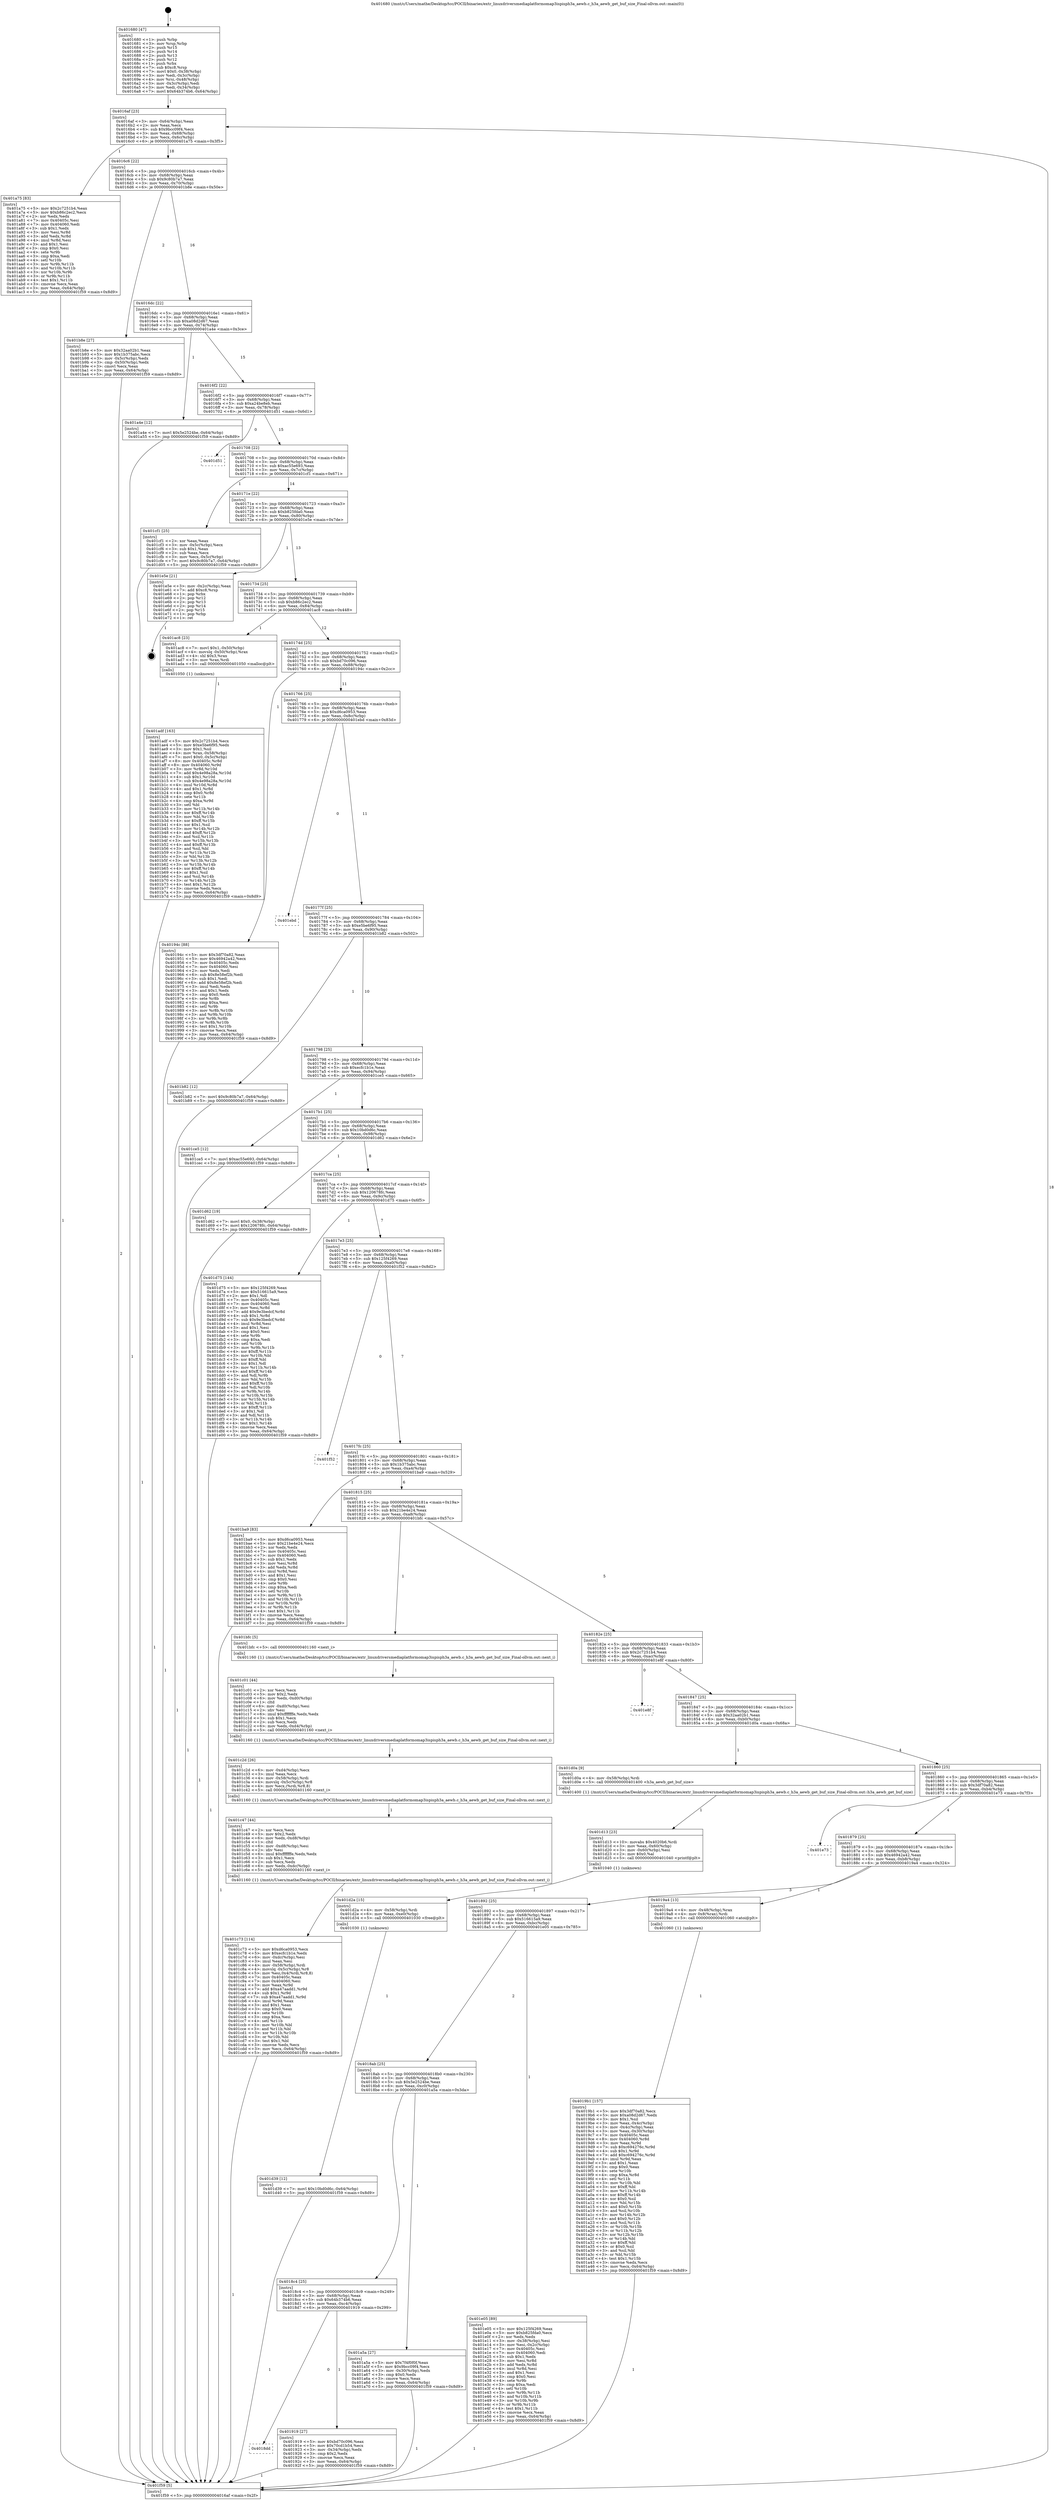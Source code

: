digraph "0x401680" {
  label = "0x401680 (/mnt/c/Users/mathe/Desktop/tcc/POCII/binaries/extr_linuxdriversmediaplatformomap3ispisph3a_aewb.c_h3a_aewb_get_buf_size_Final-ollvm.out::main(0))"
  labelloc = "t"
  node[shape=record]

  Entry [label="",width=0.3,height=0.3,shape=circle,fillcolor=black,style=filled]
  "0x4016af" [label="{
     0x4016af [23]\l
     | [instrs]\l
     &nbsp;&nbsp;0x4016af \<+3\>: mov -0x64(%rbp),%eax\l
     &nbsp;&nbsp;0x4016b2 \<+2\>: mov %eax,%ecx\l
     &nbsp;&nbsp;0x4016b4 \<+6\>: sub $0x9bcc09f4,%ecx\l
     &nbsp;&nbsp;0x4016ba \<+3\>: mov %eax,-0x68(%rbp)\l
     &nbsp;&nbsp;0x4016bd \<+3\>: mov %ecx,-0x6c(%rbp)\l
     &nbsp;&nbsp;0x4016c0 \<+6\>: je 0000000000401a75 \<main+0x3f5\>\l
  }"]
  "0x401a75" [label="{
     0x401a75 [83]\l
     | [instrs]\l
     &nbsp;&nbsp;0x401a75 \<+5\>: mov $0x2c7251b4,%eax\l
     &nbsp;&nbsp;0x401a7a \<+5\>: mov $0xb86c2ec2,%ecx\l
     &nbsp;&nbsp;0x401a7f \<+2\>: xor %edx,%edx\l
     &nbsp;&nbsp;0x401a81 \<+7\>: mov 0x40405c,%esi\l
     &nbsp;&nbsp;0x401a88 \<+7\>: mov 0x404060,%edi\l
     &nbsp;&nbsp;0x401a8f \<+3\>: sub $0x1,%edx\l
     &nbsp;&nbsp;0x401a92 \<+3\>: mov %esi,%r8d\l
     &nbsp;&nbsp;0x401a95 \<+3\>: add %edx,%r8d\l
     &nbsp;&nbsp;0x401a98 \<+4\>: imul %r8d,%esi\l
     &nbsp;&nbsp;0x401a9c \<+3\>: and $0x1,%esi\l
     &nbsp;&nbsp;0x401a9f \<+3\>: cmp $0x0,%esi\l
     &nbsp;&nbsp;0x401aa2 \<+4\>: sete %r9b\l
     &nbsp;&nbsp;0x401aa6 \<+3\>: cmp $0xa,%edi\l
     &nbsp;&nbsp;0x401aa9 \<+4\>: setl %r10b\l
     &nbsp;&nbsp;0x401aad \<+3\>: mov %r9b,%r11b\l
     &nbsp;&nbsp;0x401ab0 \<+3\>: and %r10b,%r11b\l
     &nbsp;&nbsp;0x401ab3 \<+3\>: xor %r10b,%r9b\l
     &nbsp;&nbsp;0x401ab6 \<+3\>: or %r9b,%r11b\l
     &nbsp;&nbsp;0x401ab9 \<+4\>: test $0x1,%r11b\l
     &nbsp;&nbsp;0x401abd \<+3\>: cmovne %ecx,%eax\l
     &nbsp;&nbsp;0x401ac0 \<+3\>: mov %eax,-0x64(%rbp)\l
     &nbsp;&nbsp;0x401ac3 \<+5\>: jmp 0000000000401f59 \<main+0x8d9\>\l
  }"]
  "0x4016c6" [label="{
     0x4016c6 [22]\l
     | [instrs]\l
     &nbsp;&nbsp;0x4016c6 \<+5\>: jmp 00000000004016cb \<main+0x4b\>\l
     &nbsp;&nbsp;0x4016cb \<+3\>: mov -0x68(%rbp),%eax\l
     &nbsp;&nbsp;0x4016ce \<+5\>: sub $0x9c80b7a7,%eax\l
     &nbsp;&nbsp;0x4016d3 \<+3\>: mov %eax,-0x70(%rbp)\l
     &nbsp;&nbsp;0x4016d6 \<+6\>: je 0000000000401b8e \<main+0x50e\>\l
  }"]
  Exit [label="",width=0.3,height=0.3,shape=circle,fillcolor=black,style=filled,peripheries=2]
  "0x401b8e" [label="{
     0x401b8e [27]\l
     | [instrs]\l
     &nbsp;&nbsp;0x401b8e \<+5\>: mov $0x32aa02b1,%eax\l
     &nbsp;&nbsp;0x401b93 \<+5\>: mov $0x1b375abc,%ecx\l
     &nbsp;&nbsp;0x401b98 \<+3\>: mov -0x5c(%rbp),%edx\l
     &nbsp;&nbsp;0x401b9b \<+3\>: cmp -0x50(%rbp),%edx\l
     &nbsp;&nbsp;0x401b9e \<+3\>: cmovl %ecx,%eax\l
     &nbsp;&nbsp;0x401ba1 \<+3\>: mov %eax,-0x64(%rbp)\l
     &nbsp;&nbsp;0x401ba4 \<+5\>: jmp 0000000000401f59 \<main+0x8d9\>\l
  }"]
  "0x4016dc" [label="{
     0x4016dc [22]\l
     | [instrs]\l
     &nbsp;&nbsp;0x4016dc \<+5\>: jmp 00000000004016e1 \<main+0x61\>\l
     &nbsp;&nbsp;0x4016e1 \<+3\>: mov -0x68(%rbp),%eax\l
     &nbsp;&nbsp;0x4016e4 \<+5\>: sub $0xa08d2d67,%eax\l
     &nbsp;&nbsp;0x4016e9 \<+3\>: mov %eax,-0x74(%rbp)\l
     &nbsp;&nbsp;0x4016ec \<+6\>: je 0000000000401a4e \<main+0x3ce\>\l
  }"]
  "0x401d39" [label="{
     0x401d39 [12]\l
     | [instrs]\l
     &nbsp;&nbsp;0x401d39 \<+7\>: movl $0x10bd0d6c,-0x64(%rbp)\l
     &nbsp;&nbsp;0x401d40 \<+5\>: jmp 0000000000401f59 \<main+0x8d9\>\l
  }"]
  "0x401a4e" [label="{
     0x401a4e [12]\l
     | [instrs]\l
     &nbsp;&nbsp;0x401a4e \<+7\>: movl $0x5e2524be,-0x64(%rbp)\l
     &nbsp;&nbsp;0x401a55 \<+5\>: jmp 0000000000401f59 \<main+0x8d9\>\l
  }"]
  "0x4016f2" [label="{
     0x4016f2 [22]\l
     | [instrs]\l
     &nbsp;&nbsp;0x4016f2 \<+5\>: jmp 00000000004016f7 \<main+0x77\>\l
     &nbsp;&nbsp;0x4016f7 \<+3\>: mov -0x68(%rbp),%eax\l
     &nbsp;&nbsp;0x4016fa \<+5\>: sub $0xa24be8eb,%eax\l
     &nbsp;&nbsp;0x4016ff \<+3\>: mov %eax,-0x78(%rbp)\l
     &nbsp;&nbsp;0x401702 \<+6\>: je 0000000000401d51 \<main+0x6d1\>\l
  }"]
  "0x401d2a" [label="{
     0x401d2a [15]\l
     | [instrs]\l
     &nbsp;&nbsp;0x401d2a \<+4\>: mov -0x58(%rbp),%rdi\l
     &nbsp;&nbsp;0x401d2e \<+6\>: mov %eax,-0xe0(%rbp)\l
     &nbsp;&nbsp;0x401d34 \<+5\>: call 0000000000401030 \<free@plt\>\l
     | [calls]\l
     &nbsp;&nbsp;0x401030 \{1\} (unknown)\l
  }"]
  "0x401d51" [label="{
     0x401d51\l
  }", style=dashed]
  "0x401708" [label="{
     0x401708 [22]\l
     | [instrs]\l
     &nbsp;&nbsp;0x401708 \<+5\>: jmp 000000000040170d \<main+0x8d\>\l
     &nbsp;&nbsp;0x40170d \<+3\>: mov -0x68(%rbp),%eax\l
     &nbsp;&nbsp;0x401710 \<+5\>: sub $0xac55e693,%eax\l
     &nbsp;&nbsp;0x401715 \<+3\>: mov %eax,-0x7c(%rbp)\l
     &nbsp;&nbsp;0x401718 \<+6\>: je 0000000000401cf1 \<main+0x671\>\l
  }"]
  "0x401d13" [label="{
     0x401d13 [23]\l
     | [instrs]\l
     &nbsp;&nbsp;0x401d13 \<+10\>: movabs $0x4020b6,%rdi\l
     &nbsp;&nbsp;0x401d1d \<+3\>: mov %eax,-0x60(%rbp)\l
     &nbsp;&nbsp;0x401d20 \<+3\>: mov -0x60(%rbp),%esi\l
     &nbsp;&nbsp;0x401d23 \<+2\>: mov $0x0,%al\l
     &nbsp;&nbsp;0x401d25 \<+5\>: call 0000000000401040 \<printf@plt\>\l
     | [calls]\l
     &nbsp;&nbsp;0x401040 \{1\} (unknown)\l
  }"]
  "0x401cf1" [label="{
     0x401cf1 [25]\l
     | [instrs]\l
     &nbsp;&nbsp;0x401cf1 \<+2\>: xor %eax,%eax\l
     &nbsp;&nbsp;0x401cf3 \<+3\>: mov -0x5c(%rbp),%ecx\l
     &nbsp;&nbsp;0x401cf6 \<+3\>: sub $0x1,%eax\l
     &nbsp;&nbsp;0x401cf9 \<+2\>: sub %eax,%ecx\l
     &nbsp;&nbsp;0x401cfb \<+3\>: mov %ecx,-0x5c(%rbp)\l
     &nbsp;&nbsp;0x401cfe \<+7\>: movl $0x9c80b7a7,-0x64(%rbp)\l
     &nbsp;&nbsp;0x401d05 \<+5\>: jmp 0000000000401f59 \<main+0x8d9\>\l
  }"]
  "0x40171e" [label="{
     0x40171e [22]\l
     | [instrs]\l
     &nbsp;&nbsp;0x40171e \<+5\>: jmp 0000000000401723 \<main+0xa3\>\l
     &nbsp;&nbsp;0x401723 \<+3\>: mov -0x68(%rbp),%eax\l
     &nbsp;&nbsp;0x401726 \<+5\>: sub $0xb825fda0,%eax\l
     &nbsp;&nbsp;0x40172b \<+3\>: mov %eax,-0x80(%rbp)\l
     &nbsp;&nbsp;0x40172e \<+6\>: je 0000000000401e5e \<main+0x7de\>\l
  }"]
  "0x401c73" [label="{
     0x401c73 [114]\l
     | [instrs]\l
     &nbsp;&nbsp;0x401c73 \<+5\>: mov $0xd6ca0953,%ecx\l
     &nbsp;&nbsp;0x401c78 \<+5\>: mov $0xecfc1b1e,%edx\l
     &nbsp;&nbsp;0x401c7d \<+6\>: mov -0xdc(%rbp),%esi\l
     &nbsp;&nbsp;0x401c83 \<+3\>: imul %eax,%esi\l
     &nbsp;&nbsp;0x401c86 \<+4\>: mov -0x58(%rbp),%rdi\l
     &nbsp;&nbsp;0x401c8a \<+4\>: movslq -0x5c(%rbp),%r8\l
     &nbsp;&nbsp;0x401c8e \<+5\>: mov %esi,0x4(%rdi,%r8,8)\l
     &nbsp;&nbsp;0x401c93 \<+7\>: mov 0x40405c,%eax\l
     &nbsp;&nbsp;0x401c9a \<+7\>: mov 0x404060,%esi\l
     &nbsp;&nbsp;0x401ca1 \<+3\>: mov %eax,%r9d\l
     &nbsp;&nbsp;0x401ca4 \<+7\>: add $0xa47aadd1,%r9d\l
     &nbsp;&nbsp;0x401cab \<+4\>: sub $0x1,%r9d\l
     &nbsp;&nbsp;0x401caf \<+7\>: sub $0xa47aadd1,%r9d\l
     &nbsp;&nbsp;0x401cb6 \<+4\>: imul %r9d,%eax\l
     &nbsp;&nbsp;0x401cba \<+3\>: and $0x1,%eax\l
     &nbsp;&nbsp;0x401cbd \<+3\>: cmp $0x0,%eax\l
     &nbsp;&nbsp;0x401cc0 \<+4\>: sete %r10b\l
     &nbsp;&nbsp;0x401cc4 \<+3\>: cmp $0xa,%esi\l
     &nbsp;&nbsp;0x401cc7 \<+4\>: setl %r11b\l
     &nbsp;&nbsp;0x401ccb \<+3\>: mov %r10b,%bl\l
     &nbsp;&nbsp;0x401cce \<+3\>: and %r11b,%bl\l
     &nbsp;&nbsp;0x401cd1 \<+3\>: xor %r11b,%r10b\l
     &nbsp;&nbsp;0x401cd4 \<+3\>: or %r10b,%bl\l
     &nbsp;&nbsp;0x401cd7 \<+3\>: test $0x1,%bl\l
     &nbsp;&nbsp;0x401cda \<+3\>: cmovne %edx,%ecx\l
     &nbsp;&nbsp;0x401cdd \<+3\>: mov %ecx,-0x64(%rbp)\l
     &nbsp;&nbsp;0x401ce0 \<+5\>: jmp 0000000000401f59 \<main+0x8d9\>\l
  }"]
  "0x401e5e" [label="{
     0x401e5e [21]\l
     | [instrs]\l
     &nbsp;&nbsp;0x401e5e \<+3\>: mov -0x2c(%rbp),%eax\l
     &nbsp;&nbsp;0x401e61 \<+7\>: add $0xc8,%rsp\l
     &nbsp;&nbsp;0x401e68 \<+1\>: pop %rbx\l
     &nbsp;&nbsp;0x401e69 \<+2\>: pop %r12\l
     &nbsp;&nbsp;0x401e6b \<+2\>: pop %r13\l
     &nbsp;&nbsp;0x401e6d \<+2\>: pop %r14\l
     &nbsp;&nbsp;0x401e6f \<+2\>: pop %r15\l
     &nbsp;&nbsp;0x401e71 \<+1\>: pop %rbp\l
     &nbsp;&nbsp;0x401e72 \<+1\>: ret\l
  }"]
  "0x401734" [label="{
     0x401734 [25]\l
     | [instrs]\l
     &nbsp;&nbsp;0x401734 \<+5\>: jmp 0000000000401739 \<main+0xb9\>\l
     &nbsp;&nbsp;0x401739 \<+3\>: mov -0x68(%rbp),%eax\l
     &nbsp;&nbsp;0x40173c \<+5\>: sub $0xb86c2ec2,%eax\l
     &nbsp;&nbsp;0x401741 \<+6\>: mov %eax,-0x84(%rbp)\l
     &nbsp;&nbsp;0x401747 \<+6\>: je 0000000000401ac8 \<main+0x448\>\l
  }"]
  "0x401c47" [label="{
     0x401c47 [44]\l
     | [instrs]\l
     &nbsp;&nbsp;0x401c47 \<+2\>: xor %ecx,%ecx\l
     &nbsp;&nbsp;0x401c49 \<+5\>: mov $0x2,%edx\l
     &nbsp;&nbsp;0x401c4e \<+6\>: mov %edx,-0xd8(%rbp)\l
     &nbsp;&nbsp;0x401c54 \<+1\>: cltd\l
     &nbsp;&nbsp;0x401c55 \<+6\>: mov -0xd8(%rbp),%esi\l
     &nbsp;&nbsp;0x401c5b \<+2\>: idiv %esi\l
     &nbsp;&nbsp;0x401c5d \<+6\>: imul $0xfffffffe,%edx,%edx\l
     &nbsp;&nbsp;0x401c63 \<+3\>: sub $0x1,%ecx\l
     &nbsp;&nbsp;0x401c66 \<+2\>: sub %ecx,%edx\l
     &nbsp;&nbsp;0x401c68 \<+6\>: mov %edx,-0xdc(%rbp)\l
     &nbsp;&nbsp;0x401c6e \<+5\>: call 0000000000401160 \<next_i\>\l
     | [calls]\l
     &nbsp;&nbsp;0x401160 \{1\} (/mnt/c/Users/mathe/Desktop/tcc/POCII/binaries/extr_linuxdriversmediaplatformomap3ispisph3a_aewb.c_h3a_aewb_get_buf_size_Final-ollvm.out::next_i)\l
  }"]
  "0x401ac8" [label="{
     0x401ac8 [23]\l
     | [instrs]\l
     &nbsp;&nbsp;0x401ac8 \<+7\>: movl $0x1,-0x50(%rbp)\l
     &nbsp;&nbsp;0x401acf \<+4\>: movslq -0x50(%rbp),%rax\l
     &nbsp;&nbsp;0x401ad3 \<+4\>: shl $0x3,%rax\l
     &nbsp;&nbsp;0x401ad7 \<+3\>: mov %rax,%rdi\l
     &nbsp;&nbsp;0x401ada \<+5\>: call 0000000000401050 \<malloc@plt\>\l
     | [calls]\l
     &nbsp;&nbsp;0x401050 \{1\} (unknown)\l
  }"]
  "0x40174d" [label="{
     0x40174d [25]\l
     | [instrs]\l
     &nbsp;&nbsp;0x40174d \<+5\>: jmp 0000000000401752 \<main+0xd2\>\l
     &nbsp;&nbsp;0x401752 \<+3\>: mov -0x68(%rbp),%eax\l
     &nbsp;&nbsp;0x401755 \<+5\>: sub $0xbd70c096,%eax\l
     &nbsp;&nbsp;0x40175a \<+6\>: mov %eax,-0x88(%rbp)\l
     &nbsp;&nbsp;0x401760 \<+6\>: je 000000000040194c \<main+0x2cc\>\l
  }"]
  "0x401c2d" [label="{
     0x401c2d [26]\l
     | [instrs]\l
     &nbsp;&nbsp;0x401c2d \<+6\>: mov -0xd4(%rbp),%ecx\l
     &nbsp;&nbsp;0x401c33 \<+3\>: imul %eax,%ecx\l
     &nbsp;&nbsp;0x401c36 \<+4\>: mov -0x58(%rbp),%rdi\l
     &nbsp;&nbsp;0x401c3a \<+4\>: movslq -0x5c(%rbp),%r8\l
     &nbsp;&nbsp;0x401c3e \<+4\>: mov %ecx,(%rdi,%r8,8)\l
     &nbsp;&nbsp;0x401c42 \<+5\>: call 0000000000401160 \<next_i\>\l
     | [calls]\l
     &nbsp;&nbsp;0x401160 \{1\} (/mnt/c/Users/mathe/Desktop/tcc/POCII/binaries/extr_linuxdriversmediaplatformomap3ispisph3a_aewb.c_h3a_aewb_get_buf_size_Final-ollvm.out::next_i)\l
  }"]
  "0x40194c" [label="{
     0x40194c [88]\l
     | [instrs]\l
     &nbsp;&nbsp;0x40194c \<+5\>: mov $0x3df70a82,%eax\l
     &nbsp;&nbsp;0x401951 \<+5\>: mov $0x46942a42,%ecx\l
     &nbsp;&nbsp;0x401956 \<+7\>: mov 0x40405c,%edx\l
     &nbsp;&nbsp;0x40195d \<+7\>: mov 0x404060,%esi\l
     &nbsp;&nbsp;0x401964 \<+2\>: mov %edx,%edi\l
     &nbsp;&nbsp;0x401966 \<+6\>: sub $0x8e58ef2b,%edi\l
     &nbsp;&nbsp;0x40196c \<+3\>: sub $0x1,%edi\l
     &nbsp;&nbsp;0x40196f \<+6\>: add $0x8e58ef2b,%edi\l
     &nbsp;&nbsp;0x401975 \<+3\>: imul %edi,%edx\l
     &nbsp;&nbsp;0x401978 \<+3\>: and $0x1,%edx\l
     &nbsp;&nbsp;0x40197b \<+3\>: cmp $0x0,%edx\l
     &nbsp;&nbsp;0x40197e \<+4\>: sete %r8b\l
     &nbsp;&nbsp;0x401982 \<+3\>: cmp $0xa,%esi\l
     &nbsp;&nbsp;0x401985 \<+4\>: setl %r9b\l
     &nbsp;&nbsp;0x401989 \<+3\>: mov %r8b,%r10b\l
     &nbsp;&nbsp;0x40198c \<+3\>: and %r9b,%r10b\l
     &nbsp;&nbsp;0x40198f \<+3\>: xor %r9b,%r8b\l
     &nbsp;&nbsp;0x401992 \<+3\>: or %r8b,%r10b\l
     &nbsp;&nbsp;0x401995 \<+4\>: test $0x1,%r10b\l
     &nbsp;&nbsp;0x401999 \<+3\>: cmovne %ecx,%eax\l
     &nbsp;&nbsp;0x40199c \<+3\>: mov %eax,-0x64(%rbp)\l
     &nbsp;&nbsp;0x40199f \<+5\>: jmp 0000000000401f59 \<main+0x8d9\>\l
  }"]
  "0x401766" [label="{
     0x401766 [25]\l
     | [instrs]\l
     &nbsp;&nbsp;0x401766 \<+5\>: jmp 000000000040176b \<main+0xeb\>\l
     &nbsp;&nbsp;0x40176b \<+3\>: mov -0x68(%rbp),%eax\l
     &nbsp;&nbsp;0x40176e \<+5\>: sub $0xd6ca0953,%eax\l
     &nbsp;&nbsp;0x401773 \<+6\>: mov %eax,-0x8c(%rbp)\l
     &nbsp;&nbsp;0x401779 \<+6\>: je 0000000000401ebd \<main+0x83d\>\l
  }"]
  "0x401c01" [label="{
     0x401c01 [44]\l
     | [instrs]\l
     &nbsp;&nbsp;0x401c01 \<+2\>: xor %ecx,%ecx\l
     &nbsp;&nbsp;0x401c03 \<+5\>: mov $0x2,%edx\l
     &nbsp;&nbsp;0x401c08 \<+6\>: mov %edx,-0xd0(%rbp)\l
     &nbsp;&nbsp;0x401c0e \<+1\>: cltd\l
     &nbsp;&nbsp;0x401c0f \<+6\>: mov -0xd0(%rbp),%esi\l
     &nbsp;&nbsp;0x401c15 \<+2\>: idiv %esi\l
     &nbsp;&nbsp;0x401c17 \<+6\>: imul $0xfffffffe,%edx,%edx\l
     &nbsp;&nbsp;0x401c1d \<+3\>: sub $0x1,%ecx\l
     &nbsp;&nbsp;0x401c20 \<+2\>: sub %ecx,%edx\l
     &nbsp;&nbsp;0x401c22 \<+6\>: mov %edx,-0xd4(%rbp)\l
     &nbsp;&nbsp;0x401c28 \<+5\>: call 0000000000401160 \<next_i\>\l
     | [calls]\l
     &nbsp;&nbsp;0x401160 \{1\} (/mnt/c/Users/mathe/Desktop/tcc/POCII/binaries/extr_linuxdriversmediaplatformomap3ispisph3a_aewb.c_h3a_aewb_get_buf_size_Final-ollvm.out::next_i)\l
  }"]
  "0x401ebd" [label="{
     0x401ebd\l
  }", style=dashed]
  "0x40177f" [label="{
     0x40177f [25]\l
     | [instrs]\l
     &nbsp;&nbsp;0x40177f \<+5\>: jmp 0000000000401784 \<main+0x104\>\l
     &nbsp;&nbsp;0x401784 \<+3\>: mov -0x68(%rbp),%eax\l
     &nbsp;&nbsp;0x401787 \<+5\>: sub $0xe5be6f95,%eax\l
     &nbsp;&nbsp;0x40178c \<+6\>: mov %eax,-0x90(%rbp)\l
     &nbsp;&nbsp;0x401792 \<+6\>: je 0000000000401b82 \<main+0x502\>\l
  }"]
  "0x401adf" [label="{
     0x401adf [163]\l
     | [instrs]\l
     &nbsp;&nbsp;0x401adf \<+5\>: mov $0x2c7251b4,%ecx\l
     &nbsp;&nbsp;0x401ae4 \<+5\>: mov $0xe5be6f95,%edx\l
     &nbsp;&nbsp;0x401ae9 \<+3\>: mov $0x1,%sil\l
     &nbsp;&nbsp;0x401aec \<+4\>: mov %rax,-0x58(%rbp)\l
     &nbsp;&nbsp;0x401af0 \<+7\>: movl $0x0,-0x5c(%rbp)\l
     &nbsp;&nbsp;0x401af7 \<+8\>: mov 0x40405c,%r8d\l
     &nbsp;&nbsp;0x401aff \<+8\>: mov 0x404060,%r9d\l
     &nbsp;&nbsp;0x401b07 \<+3\>: mov %r8d,%r10d\l
     &nbsp;&nbsp;0x401b0a \<+7\>: add $0x4e98a28a,%r10d\l
     &nbsp;&nbsp;0x401b11 \<+4\>: sub $0x1,%r10d\l
     &nbsp;&nbsp;0x401b15 \<+7\>: sub $0x4e98a28a,%r10d\l
     &nbsp;&nbsp;0x401b1c \<+4\>: imul %r10d,%r8d\l
     &nbsp;&nbsp;0x401b20 \<+4\>: and $0x1,%r8d\l
     &nbsp;&nbsp;0x401b24 \<+4\>: cmp $0x0,%r8d\l
     &nbsp;&nbsp;0x401b28 \<+4\>: sete %r11b\l
     &nbsp;&nbsp;0x401b2c \<+4\>: cmp $0xa,%r9d\l
     &nbsp;&nbsp;0x401b30 \<+3\>: setl %bl\l
     &nbsp;&nbsp;0x401b33 \<+3\>: mov %r11b,%r14b\l
     &nbsp;&nbsp;0x401b36 \<+4\>: xor $0xff,%r14b\l
     &nbsp;&nbsp;0x401b3a \<+3\>: mov %bl,%r15b\l
     &nbsp;&nbsp;0x401b3d \<+4\>: xor $0xff,%r15b\l
     &nbsp;&nbsp;0x401b41 \<+4\>: xor $0x1,%sil\l
     &nbsp;&nbsp;0x401b45 \<+3\>: mov %r14b,%r12b\l
     &nbsp;&nbsp;0x401b48 \<+4\>: and $0xff,%r12b\l
     &nbsp;&nbsp;0x401b4c \<+3\>: and %sil,%r11b\l
     &nbsp;&nbsp;0x401b4f \<+3\>: mov %r15b,%r13b\l
     &nbsp;&nbsp;0x401b52 \<+4\>: and $0xff,%r13b\l
     &nbsp;&nbsp;0x401b56 \<+3\>: and %sil,%bl\l
     &nbsp;&nbsp;0x401b59 \<+3\>: or %r11b,%r12b\l
     &nbsp;&nbsp;0x401b5c \<+3\>: or %bl,%r13b\l
     &nbsp;&nbsp;0x401b5f \<+3\>: xor %r13b,%r12b\l
     &nbsp;&nbsp;0x401b62 \<+3\>: or %r15b,%r14b\l
     &nbsp;&nbsp;0x401b65 \<+4\>: xor $0xff,%r14b\l
     &nbsp;&nbsp;0x401b69 \<+4\>: or $0x1,%sil\l
     &nbsp;&nbsp;0x401b6d \<+3\>: and %sil,%r14b\l
     &nbsp;&nbsp;0x401b70 \<+3\>: or %r14b,%r12b\l
     &nbsp;&nbsp;0x401b73 \<+4\>: test $0x1,%r12b\l
     &nbsp;&nbsp;0x401b77 \<+3\>: cmovne %edx,%ecx\l
     &nbsp;&nbsp;0x401b7a \<+3\>: mov %ecx,-0x64(%rbp)\l
     &nbsp;&nbsp;0x401b7d \<+5\>: jmp 0000000000401f59 \<main+0x8d9\>\l
  }"]
  "0x401b82" [label="{
     0x401b82 [12]\l
     | [instrs]\l
     &nbsp;&nbsp;0x401b82 \<+7\>: movl $0x9c80b7a7,-0x64(%rbp)\l
     &nbsp;&nbsp;0x401b89 \<+5\>: jmp 0000000000401f59 \<main+0x8d9\>\l
  }"]
  "0x401798" [label="{
     0x401798 [25]\l
     | [instrs]\l
     &nbsp;&nbsp;0x401798 \<+5\>: jmp 000000000040179d \<main+0x11d\>\l
     &nbsp;&nbsp;0x40179d \<+3\>: mov -0x68(%rbp),%eax\l
     &nbsp;&nbsp;0x4017a0 \<+5\>: sub $0xecfc1b1e,%eax\l
     &nbsp;&nbsp;0x4017a5 \<+6\>: mov %eax,-0x94(%rbp)\l
     &nbsp;&nbsp;0x4017ab \<+6\>: je 0000000000401ce5 \<main+0x665\>\l
  }"]
  "0x4019b1" [label="{
     0x4019b1 [157]\l
     | [instrs]\l
     &nbsp;&nbsp;0x4019b1 \<+5\>: mov $0x3df70a82,%ecx\l
     &nbsp;&nbsp;0x4019b6 \<+5\>: mov $0xa08d2d67,%edx\l
     &nbsp;&nbsp;0x4019bb \<+3\>: mov $0x1,%sil\l
     &nbsp;&nbsp;0x4019be \<+3\>: mov %eax,-0x4c(%rbp)\l
     &nbsp;&nbsp;0x4019c1 \<+3\>: mov -0x4c(%rbp),%eax\l
     &nbsp;&nbsp;0x4019c4 \<+3\>: mov %eax,-0x30(%rbp)\l
     &nbsp;&nbsp;0x4019c7 \<+7\>: mov 0x40405c,%eax\l
     &nbsp;&nbsp;0x4019ce \<+8\>: mov 0x404060,%r8d\l
     &nbsp;&nbsp;0x4019d6 \<+3\>: mov %eax,%r9d\l
     &nbsp;&nbsp;0x4019d9 \<+7\>: sub $0xc694276c,%r9d\l
     &nbsp;&nbsp;0x4019e0 \<+4\>: sub $0x1,%r9d\l
     &nbsp;&nbsp;0x4019e4 \<+7\>: add $0xc694276c,%r9d\l
     &nbsp;&nbsp;0x4019eb \<+4\>: imul %r9d,%eax\l
     &nbsp;&nbsp;0x4019ef \<+3\>: and $0x1,%eax\l
     &nbsp;&nbsp;0x4019f2 \<+3\>: cmp $0x0,%eax\l
     &nbsp;&nbsp;0x4019f5 \<+4\>: sete %r10b\l
     &nbsp;&nbsp;0x4019f9 \<+4\>: cmp $0xa,%r8d\l
     &nbsp;&nbsp;0x4019fd \<+4\>: setl %r11b\l
     &nbsp;&nbsp;0x401a01 \<+3\>: mov %r10b,%bl\l
     &nbsp;&nbsp;0x401a04 \<+3\>: xor $0xff,%bl\l
     &nbsp;&nbsp;0x401a07 \<+3\>: mov %r11b,%r14b\l
     &nbsp;&nbsp;0x401a0a \<+4\>: xor $0xff,%r14b\l
     &nbsp;&nbsp;0x401a0e \<+4\>: xor $0x0,%sil\l
     &nbsp;&nbsp;0x401a12 \<+3\>: mov %bl,%r15b\l
     &nbsp;&nbsp;0x401a15 \<+4\>: and $0x0,%r15b\l
     &nbsp;&nbsp;0x401a19 \<+3\>: and %sil,%r10b\l
     &nbsp;&nbsp;0x401a1c \<+3\>: mov %r14b,%r12b\l
     &nbsp;&nbsp;0x401a1f \<+4\>: and $0x0,%r12b\l
     &nbsp;&nbsp;0x401a23 \<+3\>: and %sil,%r11b\l
     &nbsp;&nbsp;0x401a26 \<+3\>: or %r10b,%r15b\l
     &nbsp;&nbsp;0x401a29 \<+3\>: or %r11b,%r12b\l
     &nbsp;&nbsp;0x401a2c \<+3\>: xor %r12b,%r15b\l
     &nbsp;&nbsp;0x401a2f \<+3\>: or %r14b,%bl\l
     &nbsp;&nbsp;0x401a32 \<+3\>: xor $0xff,%bl\l
     &nbsp;&nbsp;0x401a35 \<+4\>: or $0x0,%sil\l
     &nbsp;&nbsp;0x401a39 \<+3\>: and %sil,%bl\l
     &nbsp;&nbsp;0x401a3c \<+3\>: or %bl,%r15b\l
     &nbsp;&nbsp;0x401a3f \<+4\>: test $0x1,%r15b\l
     &nbsp;&nbsp;0x401a43 \<+3\>: cmovne %edx,%ecx\l
     &nbsp;&nbsp;0x401a46 \<+3\>: mov %ecx,-0x64(%rbp)\l
     &nbsp;&nbsp;0x401a49 \<+5\>: jmp 0000000000401f59 \<main+0x8d9\>\l
  }"]
  "0x401ce5" [label="{
     0x401ce5 [12]\l
     | [instrs]\l
     &nbsp;&nbsp;0x401ce5 \<+7\>: movl $0xac55e693,-0x64(%rbp)\l
     &nbsp;&nbsp;0x401cec \<+5\>: jmp 0000000000401f59 \<main+0x8d9\>\l
  }"]
  "0x4017b1" [label="{
     0x4017b1 [25]\l
     | [instrs]\l
     &nbsp;&nbsp;0x4017b1 \<+5\>: jmp 00000000004017b6 \<main+0x136\>\l
     &nbsp;&nbsp;0x4017b6 \<+3\>: mov -0x68(%rbp),%eax\l
     &nbsp;&nbsp;0x4017b9 \<+5\>: sub $0x10bd0d6c,%eax\l
     &nbsp;&nbsp;0x4017be \<+6\>: mov %eax,-0x98(%rbp)\l
     &nbsp;&nbsp;0x4017c4 \<+6\>: je 0000000000401d62 \<main+0x6e2\>\l
  }"]
  "0x401680" [label="{
     0x401680 [47]\l
     | [instrs]\l
     &nbsp;&nbsp;0x401680 \<+1\>: push %rbp\l
     &nbsp;&nbsp;0x401681 \<+3\>: mov %rsp,%rbp\l
     &nbsp;&nbsp;0x401684 \<+2\>: push %r15\l
     &nbsp;&nbsp;0x401686 \<+2\>: push %r14\l
     &nbsp;&nbsp;0x401688 \<+2\>: push %r13\l
     &nbsp;&nbsp;0x40168a \<+2\>: push %r12\l
     &nbsp;&nbsp;0x40168c \<+1\>: push %rbx\l
     &nbsp;&nbsp;0x40168d \<+7\>: sub $0xc8,%rsp\l
     &nbsp;&nbsp;0x401694 \<+7\>: movl $0x0,-0x38(%rbp)\l
     &nbsp;&nbsp;0x40169b \<+3\>: mov %edi,-0x3c(%rbp)\l
     &nbsp;&nbsp;0x40169e \<+4\>: mov %rsi,-0x48(%rbp)\l
     &nbsp;&nbsp;0x4016a2 \<+3\>: mov -0x3c(%rbp),%edi\l
     &nbsp;&nbsp;0x4016a5 \<+3\>: mov %edi,-0x34(%rbp)\l
     &nbsp;&nbsp;0x4016a8 \<+7\>: movl $0x64b374b6,-0x64(%rbp)\l
  }"]
  "0x401d62" [label="{
     0x401d62 [19]\l
     | [instrs]\l
     &nbsp;&nbsp;0x401d62 \<+7\>: movl $0x0,-0x38(%rbp)\l
     &nbsp;&nbsp;0x401d69 \<+7\>: movl $0x120678fc,-0x64(%rbp)\l
     &nbsp;&nbsp;0x401d70 \<+5\>: jmp 0000000000401f59 \<main+0x8d9\>\l
  }"]
  "0x4017ca" [label="{
     0x4017ca [25]\l
     | [instrs]\l
     &nbsp;&nbsp;0x4017ca \<+5\>: jmp 00000000004017cf \<main+0x14f\>\l
     &nbsp;&nbsp;0x4017cf \<+3\>: mov -0x68(%rbp),%eax\l
     &nbsp;&nbsp;0x4017d2 \<+5\>: sub $0x120678fc,%eax\l
     &nbsp;&nbsp;0x4017d7 \<+6\>: mov %eax,-0x9c(%rbp)\l
     &nbsp;&nbsp;0x4017dd \<+6\>: je 0000000000401d75 \<main+0x6f5\>\l
  }"]
  "0x401f59" [label="{
     0x401f59 [5]\l
     | [instrs]\l
     &nbsp;&nbsp;0x401f59 \<+5\>: jmp 00000000004016af \<main+0x2f\>\l
  }"]
  "0x401d75" [label="{
     0x401d75 [144]\l
     | [instrs]\l
     &nbsp;&nbsp;0x401d75 \<+5\>: mov $0x125f4269,%eax\l
     &nbsp;&nbsp;0x401d7a \<+5\>: mov $0x516615a9,%ecx\l
     &nbsp;&nbsp;0x401d7f \<+2\>: mov $0x1,%dl\l
     &nbsp;&nbsp;0x401d81 \<+7\>: mov 0x40405c,%esi\l
     &nbsp;&nbsp;0x401d88 \<+7\>: mov 0x404060,%edi\l
     &nbsp;&nbsp;0x401d8f \<+3\>: mov %esi,%r8d\l
     &nbsp;&nbsp;0x401d92 \<+7\>: add $0x9e3bedcf,%r8d\l
     &nbsp;&nbsp;0x401d99 \<+4\>: sub $0x1,%r8d\l
     &nbsp;&nbsp;0x401d9d \<+7\>: sub $0x9e3bedcf,%r8d\l
     &nbsp;&nbsp;0x401da4 \<+4\>: imul %r8d,%esi\l
     &nbsp;&nbsp;0x401da8 \<+3\>: and $0x1,%esi\l
     &nbsp;&nbsp;0x401dab \<+3\>: cmp $0x0,%esi\l
     &nbsp;&nbsp;0x401dae \<+4\>: sete %r9b\l
     &nbsp;&nbsp;0x401db2 \<+3\>: cmp $0xa,%edi\l
     &nbsp;&nbsp;0x401db5 \<+4\>: setl %r10b\l
     &nbsp;&nbsp;0x401db9 \<+3\>: mov %r9b,%r11b\l
     &nbsp;&nbsp;0x401dbc \<+4\>: xor $0xff,%r11b\l
     &nbsp;&nbsp;0x401dc0 \<+3\>: mov %r10b,%bl\l
     &nbsp;&nbsp;0x401dc3 \<+3\>: xor $0xff,%bl\l
     &nbsp;&nbsp;0x401dc6 \<+3\>: xor $0x1,%dl\l
     &nbsp;&nbsp;0x401dc9 \<+3\>: mov %r11b,%r14b\l
     &nbsp;&nbsp;0x401dcc \<+4\>: and $0xff,%r14b\l
     &nbsp;&nbsp;0x401dd0 \<+3\>: and %dl,%r9b\l
     &nbsp;&nbsp;0x401dd3 \<+3\>: mov %bl,%r15b\l
     &nbsp;&nbsp;0x401dd6 \<+4\>: and $0xff,%r15b\l
     &nbsp;&nbsp;0x401dda \<+3\>: and %dl,%r10b\l
     &nbsp;&nbsp;0x401ddd \<+3\>: or %r9b,%r14b\l
     &nbsp;&nbsp;0x401de0 \<+3\>: or %r10b,%r15b\l
     &nbsp;&nbsp;0x401de3 \<+3\>: xor %r15b,%r14b\l
     &nbsp;&nbsp;0x401de6 \<+3\>: or %bl,%r11b\l
     &nbsp;&nbsp;0x401de9 \<+4\>: xor $0xff,%r11b\l
     &nbsp;&nbsp;0x401ded \<+3\>: or $0x1,%dl\l
     &nbsp;&nbsp;0x401df0 \<+3\>: and %dl,%r11b\l
     &nbsp;&nbsp;0x401df3 \<+3\>: or %r11b,%r14b\l
     &nbsp;&nbsp;0x401df6 \<+4\>: test $0x1,%r14b\l
     &nbsp;&nbsp;0x401dfa \<+3\>: cmovne %ecx,%eax\l
     &nbsp;&nbsp;0x401dfd \<+3\>: mov %eax,-0x64(%rbp)\l
     &nbsp;&nbsp;0x401e00 \<+5\>: jmp 0000000000401f59 \<main+0x8d9\>\l
  }"]
  "0x4017e3" [label="{
     0x4017e3 [25]\l
     | [instrs]\l
     &nbsp;&nbsp;0x4017e3 \<+5\>: jmp 00000000004017e8 \<main+0x168\>\l
     &nbsp;&nbsp;0x4017e8 \<+3\>: mov -0x68(%rbp),%eax\l
     &nbsp;&nbsp;0x4017eb \<+5\>: sub $0x125f4269,%eax\l
     &nbsp;&nbsp;0x4017f0 \<+6\>: mov %eax,-0xa0(%rbp)\l
     &nbsp;&nbsp;0x4017f6 \<+6\>: je 0000000000401f52 \<main+0x8d2\>\l
  }"]
  "0x4018dd" [label="{
     0x4018dd\l
  }", style=dashed]
  "0x401f52" [label="{
     0x401f52\l
  }", style=dashed]
  "0x4017fc" [label="{
     0x4017fc [25]\l
     | [instrs]\l
     &nbsp;&nbsp;0x4017fc \<+5\>: jmp 0000000000401801 \<main+0x181\>\l
     &nbsp;&nbsp;0x401801 \<+3\>: mov -0x68(%rbp),%eax\l
     &nbsp;&nbsp;0x401804 \<+5\>: sub $0x1b375abc,%eax\l
     &nbsp;&nbsp;0x401809 \<+6\>: mov %eax,-0xa4(%rbp)\l
     &nbsp;&nbsp;0x40180f \<+6\>: je 0000000000401ba9 \<main+0x529\>\l
  }"]
  "0x401919" [label="{
     0x401919 [27]\l
     | [instrs]\l
     &nbsp;&nbsp;0x401919 \<+5\>: mov $0xbd70c096,%eax\l
     &nbsp;&nbsp;0x40191e \<+5\>: mov $0x70cd1b54,%ecx\l
     &nbsp;&nbsp;0x401923 \<+3\>: mov -0x34(%rbp),%edx\l
     &nbsp;&nbsp;0x401926 \<+3\>: cmp $0x2,%edx\l
     &nbsp;&nbsp;0x401929 \<+3\>: cmovne %ecx,%eax\l
     &nbsp;&nbsp;0x40192c \<+3\>: mov %eax,-0x64(%rbp)\l
     &nbsp;&nbsp;0x40192f \<+5\>: jmp 0000000000401f59 \<main+0x8d9\>\l
  }"]
  "0x401ba9" [label="{
     0x401ba9 [83]\l
     | [instrs]\l
     &nbsp;&nbsp;0x401ba9 \<+5\>: mov $0xd6ca0953,%eax\l
     &nbsp;&nbsp;0x401bae \<+5\>: mov $0x21be4e24,%ecx\l
     &nbsp;&nbsp;0x401bb3 \<+2\>: xor %edx,%edx\l
     &nbsp;&nbsp;0x401bb5 \<+7\>: mov 0x40405c,%esi\l
     &nbsp;&nbsp;0x401bbc \<+7\>: mov 0x404060,%edi\l
     &nbsp;&nbsp;0x401bc3 \<+3\>: sub $0x1,%edx\l
     &nbsp;&nbsp;0x401bc6 \<+3\>: mov %esi,%r8d\l
     &nbsp;&nbsp;0x401bc9 \<+3\>: add %edx,%r8d\l
     &nbsp;&nbsp;0x401bcc \<+4\>: imul %r8d,%esi\l
     &nbsp;&nbsp;0x401bd0 \<+3\>: and $0x1,%esi\l
     &nbsp;&nbsp;0x401bd3 \<+3\>: cmp $0x0,%esi\l
     &nbsp;&nbsp;0x401bd6 \<+4\>: sete %r9b\l
     &nbsp;&nbsp;0x401bda \<+3\>: cmp $0xa,%edi\l
     &nbsp;&nbsp;0x401bdd \<+4\>: setl %r10b\l
     &nbsp;&nbsp;0x401be1 \<+3\>: mov %r9b,%r11b\l
     &nbsp;&nbsp;0x401be4 \<+3\>: and %r10b,%r11b\l
     &nbsp;&nbsp;0x401be7 \<+3\>: xor %r10b,%r9b\l
     &nbsp;&nbsp;0x401bea \<+3\>: or %r9b,%r11b\l
     &nbsp;&nbsp;0x401bed \<+4\>: test $0x1,%r11b\l
     &nbsp;&nbsp;0x401bf1 \<+3\>: cmovne %ecx,%eax\l
     &nbsp;&nbsp;0x401bf4 \<+3\>: mov %eax,-0x64(%rbp)\l
     &nbsp;&nbsp;0x401bf7 \<+5\>: jmp 0000000000401f59 \<main+0x8d9\>\l
  }"]
  "0x401815" [label="{
     0x401815 [25]\l
     | [instrs]\l
     &nbsp;&nbsp;0x401815 \<+5\>: jmp 000000000040181a \<main+0x19a\>\l
     &nbsp;&nbsp;0x40181a \<+3\>: mov -0x68(%rbp),%eax\l
     &nbsp;&nbsp;0x40181d \<+5\>: sub $0x21be4e24,%eax\l
     &nbsp;&nbsp;0x401822 \<+6\>: mov %eax,-0xa8(%rbp)\l
     &nbsp;&nbsp;0x401828 \<+6\>: je 0000000000401bfc \<main+0x57c\>\l
  }"]
  "0x4018c4" [label="{
     0x4018c4 [25]\l
     | [instrs]\l
     &nbsp;&nbsp;0x4018c4 \<+5\>: jmp 00000000004018c9 \<main+0x249\>\l
     &nbsp;&nbsp;0x4018c9 \<+3\>: mov -0x68(%rbp),%eax\l
     &nbsp;&nbsp;0x4018cc \<+5\>: sub $0x64b374b6,%eax\l
     &nbsp;&nbsp;0x4018d1 \<+6\>: mov %eax,-0xc4(%rbp)\l
     &nbsp;&nbsp;0x4018d7 \<+6\>: je 0000000000401919 \<main+0x299\>\l
  }"]
  "0x401bfc" [label="{
     0x401bfc [5]\l
     | [instrs]\l
     &nbsp;&nbsp;0x401bfc \<+5\>: call 0000000000401160 \<next_i\>\l
     | [calls]\l
     &nbsp;&nbsp;0x401160 \{1\} (/mnt/c/Users/mathe/Desktop/tcc/POCII/binaries/extr_linuxdriversmediaplatformomap3ispisph3a_aewb.c_h3a_aewb_get_buf_size_Final-ollvm.out::next_i)\l
  }"]
  "0x40182e" [label="{
     0x40182e [25]\l
     | [instrs]\l
     &nbsp;&nbsp;0x40182e \<+5\>: jmp 0000000000401833 \<main+0x1b3\>\l
     &nbsp;&nbsp;0x401833 \<+3\>: mov -0x68(%rbp),%eax\l
     &nbsp;&nbsp;0x401836 \<+5\>: sub $0x2c7251b4,%eax\l
     &nbsp;&nbsp;0x40183b \<+6\>: mov %eax,-0xac(%rbp)\l
     &nbsp;&nbsp;0x401841 \<+6\>: je 0000000000401e8f \<main+0x80f\>\l
  }"]
  "0x401a5a" [label="{
     0x401a5a [27]\l
     | [instrs]\l
     &nbsp;&nbsp;0x401a5a \<+5\>: mov $0x7f4f0f0f,%eax\l
     &nbsp;&nbsp;0x401a5f \<+5\>: mov $0x9bcc09f4,%ecx\l
     &nbsp;&nbsp;0x401a64 \<+3\>: mov -0x30(%rbp),%edx\l
     &nbsp;&nbsp;0x401a67 \<+3\>: cmp $0x0,%edx\l
     &nbsp;&nbsp;0x401a6a \<+3\>: cmove %ecx,%eax\l
     &nbsp;&nbsp;0x401a6d \<+3\>: mov %eax,-0x64(%rbp)\l
     &nbsp;&nbsp;0x401a70 \<+5\>: jmp 0000000000401f59 \<main+0x8d9\>\l
  }"]
  "0x401e8f" [label="{
     0x401e8f\l
  }", style=dashed]
  "0x401847" [label="{
     0x401847 [25]\l
     | [instrs]\l
     &nbsp;&nbsp;0x401847 \<+5\>: jmp 000000000040184c \<main+0x1cc\>\l
     &nbsp;&nbsp;0x40184c \<+3\>: mov -0x68(%rbp),%eax\l
     &nbsp;&nbsp;0x40184f \<+5\>: sub $0x32aa02b1,%eax\l
     &nbsp;&nbsp;0x401854 \<+6\>: mov %eax,-0xb0(%rbp)\l
     &nbsp;&nbsp;0x40185a \<+6\>: je 0000000000401d0a \<main+0x68a\>\l
  }"]
  "0x4018ab" [label="{
     0x4018ab [25]\l
     | [instrs]\l
     &nbsp;&nbsp;0x4018ab \<+5\>: jmp 00000000004018b0 \<main+0x230\>\l
     &nbsp;&nbsp;0x4018b0 \<+3\>: mov -0x68(%rbp),%eax\l
     &nbsp;&nbsp;0x4018b3 \<+5\>: sub $0x5e2524be,%eax\l
     &nbsp;&nbsp;0x4018b8 \<+6\>: mov %eax,-0xc0(%rbp)\l
     &nbsp;&nbsp;0x4018be \<+6\>: je 0000000000401a5a \<main+0x3da\>\l
  }"]
  "0x401d0a" [label="{
     0x401d0a [9]\l
     | [instrs]\l
     &nbsp;&nbsp;0x401d0a \<+4\>: mov -0x58(%rbp),%rdi\l
     &nbsp;&nbsp;0x401d0e \<+5\>: call 0000000000401400 \<h3a_aewb_get_buf_size\>\l
     | [calls]\l
     &nbsp;&nbsp;0x401400 \{1\} (/mnt/c/Users/mathe/Desktop/tcc/POCII/binaries/extr_linuxdriversmediaplatformomap3ispisph3a_aewb.c_h3a_aewb_get_buf_size_Final-ollvm.out::h3a_aewb_get_buf_size)\l
  }"]
  "0x401860" [label="{
     0x401860 [25]\l
     | [instrs]\l
     &nbsp;&nbsp;0x401860 \<+5\>: jmp 0000000000401865 \<main+0x1e5\>\l
     &nbsp;&nbsp;0x401865 \<+3\>: mov -0x68(%rbp),%eax\l
     &nbsp;&nbsp;0x401868 \<+5\>: sub $0x3df70a82,%eax\l
     &nbsp;&nbsp;0x40186d \<+6\>: mov %eax,-0xb4(%rbp)\l
     &nbsp;&nbsp;0x401873 \<+6\>: je 0000000000401e73 \<main+0x7f3\>\l
  }"]
  "0x401e05" [label="{
     0x401e05 [89]\l
     | [instrs]\l
     &nbsp;&nbsp;0x401e05 \<+5\>: mov $0x125f4269,%eax\l
     &nbsp;&nbsp;0x401e0a \<+5\>: mov $0xb825fda0,%ecx\l
     &nbsp;&nbsp;0x401e0f \<+2\>: xor %edx,%edx\l
     &nbsp;&nbsp;0x401e11 \<+3\>: mov -0x38(%rbp),%esi\l
     &nbsp;&nbsp;0x401e14 \<+3\>: mov %esi,-0x2c(%rbp)\l
     &nbsp;&nbsp;0x401e17 \<+7\>: mov 0x40405c,%esi\l
     &nbsp;&nbsp;0x401e1e \<+7\>: mov 0x404060,%edi\l
     &nbsp;&nbsp;0x401e25 \<+3\>: sub $0x1,%edx\l
     &nbsp;&nbsp;0x401e28 \<+3\>: mov %esi,%r8d\l
     &nbsp;&nbsp;0x401e2b \<+3\>: add %edx,%r8d\l
     &nbsp;&nbsp;0x401e2e \<+4\>: imul %r8d,%esi\l
     &nbsp;&nbsp;0x401e32 \<+3\>: and $0x1,%esi\l
     &nbsp;&nbsp;0x401e35 \<+3\>: cmp $0x0,%esi\l
     &nbsp;&nbsp;0x401e38 \<+4\>: sete %r9b\l
     &nbsp;&nbsp;0x401e3c \<+3\>: cmp $0xa,%edi\l
     &nbsp;&nbsp;0x401e3f \<+4\>: setl %r10b\l
     &nbsp;&nbsp;0x401e43 \<+3\>: mov %r9b,%r11b\l
     &nbsp;&nbsp;0x401e46 \<+3\>: and %r10b,%r11b\l
     &nbsp;&nbsp;0x401e49 \<+3\>: xor %r10b,%r9b\l
     &nbsp;&nbsp;0x401e4c \<+3\>: or %r9b,%r11b\l
     &nbsp;&nbsp;0x401e4f \<+4\>: test $0x1,%r11b\l
     &nbsp;&nbsp;0x401e53 \<+3\>: cmovne %ecx,%eax\l
     &nbsp;&nbsp;0x401e56 \<+3\>: mov %eax,-0x64(%rbp)\l
     &nbsp;&nbsp;0x401e59 \<+5\>: jmp 0000000000401f59 \<main+0x8d9\>\l
  }"]
  "0x401e73" [label="{
     0x401e73\l
  }", style=dashed]
  "0x401879" [label="{
     0x401879 [25]\l
     | [instrs]\l
     &nbsp;&nbsp;0x401879 \<+5\>: jmp 000000000040187e \<main+0x1fe\>\l
     &nbsp;&nbsp;0x40187e \<+3\>: mov -0x68(%rbp),%eax\l
     &nbsp;&nbsp;0x401881 \<+5\>: sub $0x46942a42,%eax\l
     &nbsp;&nbsp;0x401886 \<+6\>: mov %eax,-0xb8(%rbp)\l
     &nbsp;&nbsp;0x40188c \<+6\>: je 00000000004019a4 \<main+0x324\>\l
  }"]
  "0x401892" [label="{
     0x401892 [25]\l
     | [instrs]\l
     &nbsp;&nbsp;0x401892 \<+5\>: jmp 0000000000401897 \<main+0x217\>\l
     &nbsp;&nbsp;0x401897 \<+3\>: mov -0x68(%rbp),%eax\l
     &nbsp;&nbsp;0x40189a \<+5\>: sub $0x516615a9,%eax\l
     &nbsp;&nbsp;0x40189f \<+6\>: mov %eax,-0xbc(%rbp)\l
     &nbsp;&nbsp;0x4018a5 \<+6\>: je 0000000000401e05 \<main+0x785\>\l
  }"]
  "0x4019a4" [label="{
     0x4019a4 [13]\l
     | [instrs]\l
     &nbsp;&nbsp;0x4019a4 \<+4\>: mov -0x48(%rbp),%rax\l
     &nbsp;&nbsp;0x4019a8 \<+4\>: mov 0x8(%rax),%rdi\l
     &nbsp;&nbsp;0x4019ac \<+5\>: call 0000000000401060 \<atoi@plt\>\l
     | [calls]\l
     &nbsp;&nbsp;0x401060 \{1\} (unknown)\l
  }"]
  Entry -> "0x401680" [label=" 1"]
  "0x4016af" -> "0x401a75" [label=" 1"]
  "0x4016af" -> "0x4016c6" [label=" 18"]
  "0x401e5e" -> Exit [label=" 1"]
  "0x4016c6" -> "0x401b8e" [label=" 2"]
  "0x4016c6" -> "0x4016dc" [label=" 16"]
  "0x401e05" -> "0x401f59" [label=" 1"]
  "0x4016dc" -> "0x401a4e" [label=" 1"]
  "0x4016dc" -> "0x4016f2" [label=" 15"]
  "0x401d75" -> "0x401f59" [label=" 1"]
  "0x4016f2" -> "0x401d51" [label=" 0"]
  "0x4016f2" -> "0x401708" [label=" 15"]
  "0x401d62" -> "0x401f59" [label=" 1"]
  "0x401708" -> "0x401cf1" [label=" 1"]
  "0x401708" -> "0x40171e" [label=" 14"]
  "0x401d39" -> "0x401f59" [label=" 1"]
  "0x40171e" -> "0x401e5e" [label=" 1"]
  "0x40171e" -> "0x401734" [label=" 13"]
  "0x401d2a" -> "0x401d39" [label=" 1"]
  "0x401734" -> "0x401ac8" [label=" 1"]
  "0x401734" -> "0x40174d" [label=" 12"]
  "0x401d13" -> "0x401d2a" [label=" 1"]
  "0x40174d" -> "0x40194c" [label=" 1"]
  "0x40174d" -> "0x401766" [label=" 11"]
  "0x401d0a" -> "0x401d13" [label=" 1"]
  "0x401766" -> "0x401ebd" [label=" 0"]
  "0x401766" -> "0x40177f" [label=" 11"]
  "0x401cf1" -> "0x401f59" [label=" 1"]
  "0x40177f" -> "0x401b82" [label=" 1"]
  "0x40177f" -> "0x401798" [label=" 10"]
  "0x401ce5" -> "0x401f59" [label=" 1"]
  "0x401798" -> "0x401ce5" [label=" 1"]
  "0x401798" -> "0x4017b1" [label=" 9"]
  "0x401c73" -> "0x401f59" [label=" 1"]
  "0x4017b1" -> "0x401d62" [label=" 1"]
  "0x4017b1" -> "0x4017ca" [label=" 8"]
  "0x401c47" -> "0x401c73" [label=" 1"]
  "0x4017ca" -> "0x401d75" [label=" 1"]
  "0x4017ca" -> "0x4017e3" [label=" 7"]
  "0x401c2d" -> "0x401c47" [label=" 1"]
  "0x4017e3" -> "0x401f52" [label=" 0"]
  "0x4017e3" -> "0x4017fc" [label=" 7"]
  "0x401c01" -> "0x401c2d" [label=" 1"]
  "0x4017fc" -> "0x401ba9" [label=" 1"]
  "0x4017fc" -> "0x401815" [label=" 6"]
  "0x401bfc" -> "0x401c01" [label=" 1"]
  "0x401815" -> "0x401bfc" [label=" 1"]
  "0x401815" -> "0x40182e" [label=" 5"]
  "0x401b8e" -> "0x401f59" [label=" 2"]
  "0x40182e" -> "0x401e8f" [label=" 0"]
  "0x40182e" -> "0x401847" [label=" 5"]
  "0x401b82" -> "0x401f59" [label=" 1"]
  "0x401847" -> "0x401d0a" [label=" 1"]
  "0x401847" -> "0x401860" [label=" 4"]
  "0x401ac8" -> "0x401adf" [label=" 1"]
  "0x401860" -> "0x401e73" [label=" 0"]
  "0x401860" -> "0x401879" [label=" 4"]
  "0x401a75" -> "0x401f59" [label=" 1"]
  "0x401879" -> "0x4019a4" [label=" 1"]
  "0x401879" -> "0x401892" [label=" 3"]
  "0x401a5a" -> "0x401f59" [label=" 1"]
  "0x401892" -> "0x401e05" [label=" 1"]
  "0x401892" -> "0x4018ab" [label=" 2"]
  "0x401adf" -> "0x401f59" [label=" 1"]
  "0x4018ab" -> "0x401a5a" [label=" 1"]
  "0x4018ab" -> "0x4018c4" [label=" 1"]
  "0x401ba9" -> "0x401f59" [label=" 1"]
  "0x4018c4" -> "0x401919" [label=" 1"]
  "0x4018c4" -> "0x4018dd" [label=" 0"]
  "0x401919" -> "0x401f59" [label=" 1"]
  "0x401680" -> "0x4016af" [label=" 1"]
  "0x401f59" -> "0x4016af" [label=" 18"]
  "0x40194c" -> "0x401f59" [label=" 1"]
  "0x4019a4" -> "0x4019b1" [label=" 1"]
  "0x4019b1" -> "0x401f59" [label=" 1"]
  "0x401a4e" -> "0x401f59" [label=" 1"]
}
